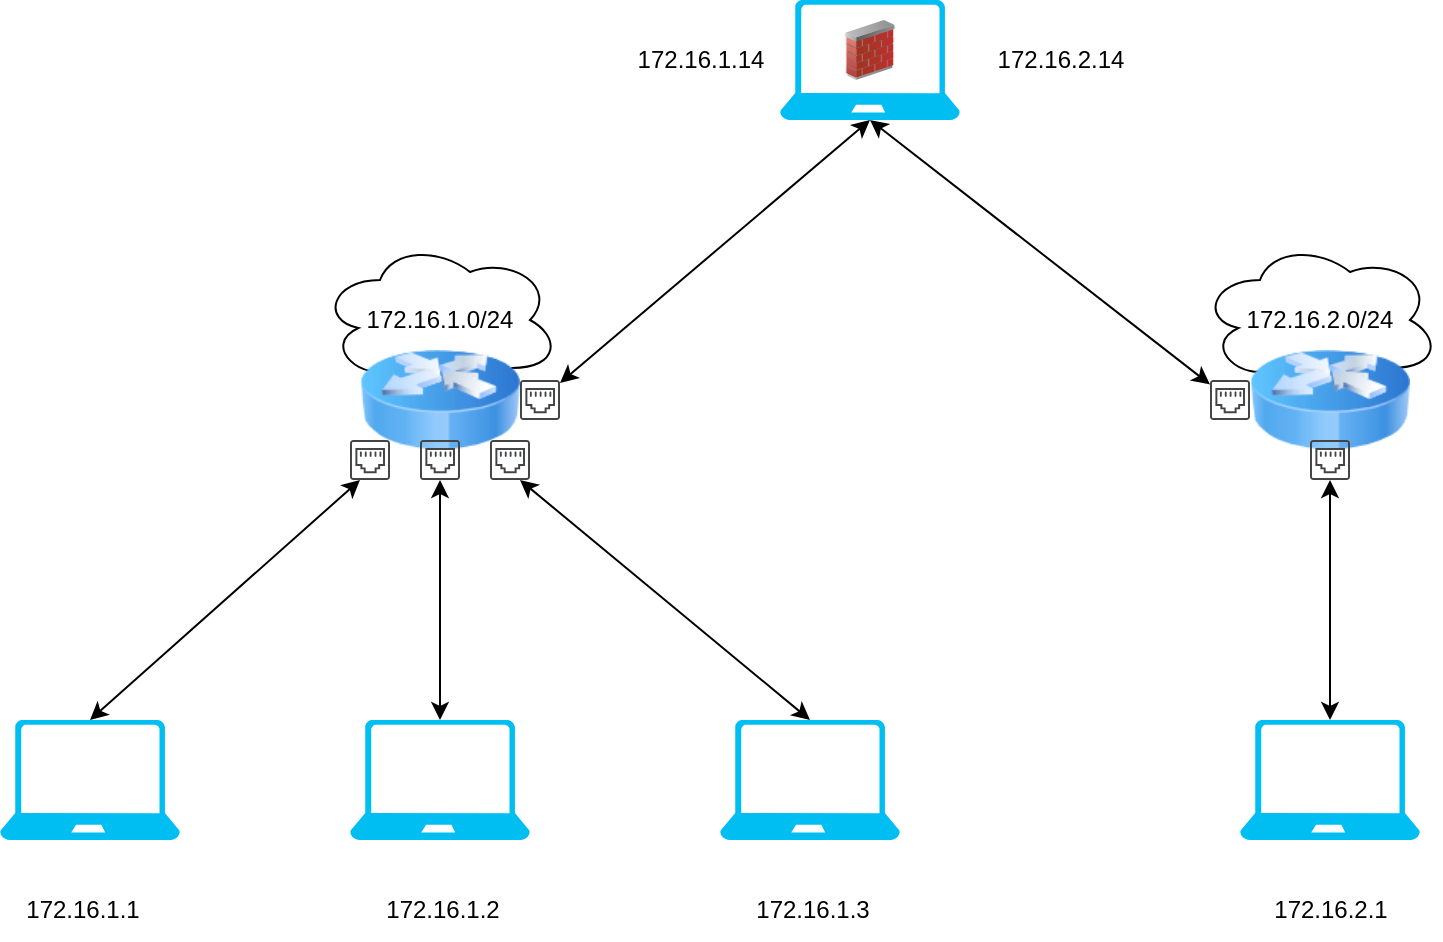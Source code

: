 <mxfile version="20.4.0" type="device"><diagram id="AZeDDNyvJMw1ssqk_b_f" name="Network"><mxGraphModel dx="1524" dy="612" grid="0" gridSize="10" guides="1" tooltips="1" connect="1" arrows="1" fold="1" page="1" pageScale="1" pageWidth="3300" pageHeight="4681" math="0" shadow="0"><root><mxCell id="0"/><mxCell id="1" parent="0"/><mxCell id="0vNPXvEgsvz2oWpcNufx-3" value="" style="verticalLabelPosition=bottom;html=1;verticalAlign=top;align=center;strokeColor=none;fillColor=#00BEF2;shape=mxgraph.azure.laptop;pointerEvents=1;" vertex="1" parent="1"><mxGeometry x="750" y="200" width="90" height="60" as="geometry"/></mxCell><mxCell id="0vNPXvEgsvz2oWpcNufx-4" value="" style="verticalLabelPosition=bottom;html=1;verticalAlign=top;align=center;strokeColor=none;fillColor=#00BEF2;shape=mxgraph.azure.laptop;pointerEvents=1;" vertex="1" parent="1"><mxGeometry x="360" y="560" width="90" height="60" as="geometry"/></mxCell><mxCell id="0vNPXvEgsvz2oWpcNufx-6" value="172.16.1.0/24" style="ellipse;shape=cloud;whiteSpace=wrap;html=1;" vertex="1" parent="1"><mxGeometry x="520" y="320" width="120" height="80" as="geometry"/></mxCell><mxCell id="0vNPXvEgsvz2oWpcNufx-7" value="" style="verticalLabelPosition=bottom;html=1;verticalAlign=top;align=center;strokeColor=none;fillColor=#00BEF2;shape=mxgraph.azure.laptop;pointerEvents=1;" vertex="1" parent="1"><mxGeometry x="535" y="560" width="90" height="60" as="geometry"/></mxCell><mxCell id="0vNPXvEgsvz2oWpcNufx-8" value="" style="verticalLabelPosition=bottom;html=1;verticalAlign=top;align=center;strokeColor=none;fillColor=#00BEF2;shape=mxgraph.azure.laptop;pointerEvents=1;" vertex="1" parent="1"><mxGeometry x="720" y="560" width="90" height="60" as="geometry"/></mxCell><mxCell id="0vNPXvEgsvz2oWpcNufx-10" value="172.16.2.0/24" style="ellipse;shape=cloud;whiteSpace=wrap;html=1;" vertex="1" parent="1"><mxGeometry x="960" y="320" width="120" height="80" as="geometry"/></mxCell><mxCell id="0vNPXvEgsvz2oWpcNufx-12" value="" style="image;html=1;image=img/lib/clip_art/networking/Firewall_02_128x128.png" vertex="1" parent="1"><mxGeometry x="775" y="210" width="40" height="30" as="geometry"/></mxCell><mxCell id="0vNPXvEgsvz2oWpcNufx-18" value="" style="verticalLabelPosition=bottom;html=1;verticalAlign=top;align=center;strokeColor=none;fillColor=#00BEF2;shape=mxgraph.azure.laptop;pointerEvents=1;" vertex="1" parent="1"><mxGeometry x="980" y="560" width="90" height="60" as="geometry"/></mxCell><mxCell id="0vNPXvEgsvz2oWpcNufx-19" value="" style="image;html=1;image=img/lib/clip_art/networking/Router_Icon_128x128.png" vertex="1" parent="1"><mxGeometry x="540" y="360" width="80" height="80" as="geometry"/></mxCell><mxCell id="0vNPXvEgsvz2oWpcNufx-21" value="" style="image;html=1;image=img/lib/clip_art/networking/Router_Icon_128x128.png" vertex="1" parent="1"><mxGeometry x="985" y="360" width="80" height="80" as="geometry"/></mxCell><mxCell id="0vNPXvEgsvz2oWpcNufx-23" value="" style="endArrow=classic;startArrow=classic;html=1;rounded=0;exitX=0.5;exitY=0;exitDx=0;exitDy=0;exitPerimeter=0;entryX=0;entryY=1;entryDx=0;entryDy=0;" edge="1" parent="1" source="0vNPXvEgsvz2oWpcNufx-4" target="0vNPXvEgsvz2oWpcNufx-19"><mxGeometry width="50" height="50" relative="1" as="geometry"><mxPoint x="640" y="380" as="sourcePoint"/><mxPoint x="690" y="330" as="targetPoint"/></mxGeometry></mxCell><mxCell id="0vNPXvEgsvz2oWpcNufx-26" value="" style="endArrow=classic;startArrow=classic;html=1;rounded=0;exitX=0.5;exitY=0;exitDx=0;exitDy=0;exitPerimeter=0;entryX=1;entryY=1;entryDx=0;entryDy=0;" edge="1" parent="1" source="0vNPXvEgsvz2oWpcNufx-8" target="0vNPXvEgsvz2oWpcNufx-19"><mxGeometry width="50" height="50" relative="1" as="geometry"><mxPoint x="415" y="570" as="sourcePoint"/><mxPoint x="550" y="450" as="targetPoint"/></mxGeometry></mxCell><mxCell id="0vNPXvEgsvz2oWpcNufx-27" value="" style="endArrow=classic;startArrow=classic;html=1;rounded=0;exitX=0.5;exitY=0;exitDx=0;exitDy=0;exitPerimeter=0;entryX=0.5;entryY=1;entryDx=0;entryDy=0;" edge="1" parent="1" source="0vNPXvEgsvz2oWpcNufx-7" target="0vNPXvEgsvz2oWpcNufx-19"><mxGeometry width="50" height="50" relative="1" as="geometry"><mxPoint x="415" y="570" as="sourcePoint"/><mxPoint x="550" y="450" as="targetPoint"/></mxGeometry></mxCell><mxCell id="0vNPXvEgsvz2oWpcNufx-29" value="" style="endArrow=classic;startArrow=classic;html=1;rounded=0;entryX=0.5;entryY=1;entryDx=0;entryDy=0;entryPerimeter=0;" edge="1" parent="1" source="0vNPXvEgsvz2oWpcNufx-38" target="0vNPXvEgsvz2oWpcNufx-3"><mxGeometry width="50" height="50" relative="1" as="geometry"><mxPoint x="950" y="390" as="sourcePoint"/><mxPoint x="805" y="270" as="targetPoint"/></mxGeometry></mxCell><mxCell id="0vNPXvEgsvz2oWpcNufx-30" value="" style="endArrow=classic;startArrow=classic;html=1;rounded=0;exitX=0.5;exitY=0;exitDx=0;exitDy=0;exitPerimeter=0;entryX=0.5;entryY=1;entryDx=0;entryDy=0;" edge="1" parent="1" source="0vNPXvEgsvz2oWpcNufx-18" target="0vNPXvEgsvz2oWpcNufx-21"><mxGeometry width="50" height="50" relative="1" as="geometry"><mxPoint x="735" y="570" as="sourcePoint"/><mxPoint x="630" y="450" as="targetPoint"/></mxGeometry></mxCell><mxCell id="0vNPXvEgsvz2oWpcNufx-31" value="" style="sketch=0;pointerEvents=1;shadow=0;dashed=0;html=1;strokeColor=none;fillColor=#434445;aspect=fixed;labelPosition=center;verticalLabelPosition=bottom;verticalAlign=top;align=center;outlineConnect=0;shape=mxgraph.vvd.ethernet_port;" vertex="1" parent="1"><mxGeometry x="605" y="420" width="20" height="20" as="geometry"/></mxCell><mxCell id="0vNPXvEgsvz2oWpcNufx-33" value="" style="sketch=0;pointerEvents=1;shadow=0;dashed=0;html=1;strokeColor=none;fillColor=#434445;aspect=fixed;labelPosition=center;verticalLabelPosition=bottom;verticalAlign=top;align=center;outlineConnect=0;shape=mxgraph.vvd.ethernet_port;" vertex="1" parent="1"><mxGeometry x="570" y="420" width="20" height="20" as="geometry"/></mxCell><mxCell id="0vNPXvEgsvz2oWpcNufx-34" value="" style="sketch=0;pointerEvents=1;shadow=0;dashed=0;html=1;strokeColor=none;fillColor=#434445;aspect=fixed;labelPosition=center;verticalLabelPosition=bottom;verticalAlign=top;align=center;outlineConnect=0;shape=mxgraph.vvd.ethernet_port;" vertex="1" parent="1"><mxGeometry x="535" y="420" width="20" height="20" as="geometry"/></mxCell><mxCell id="0vNPXvEgsvz2oWpcNufx-35" value="" style="sketch=0;pointerEvents=1;shadow=0;dashed=0;html=1;strokeColor=none;fillColor=#434445;aspect=fixed;labelPosition=center;verticalLabelPosition=bottom;verticalAlign=top;align=center;outlineConnect=0;shape=mxgraph.vvd.ethernet_port;" vertex="1" parent="1"><mxGeometry x="1015" y="420" width="20" height="20" as="geometry"/></mxCell><mxCell id="0vNPXvEgsvz2oWpcNufx-36" value="" style="sketch=0;pointerEvents=1;shadow=0;dashed=0;html=1;strokeColor=none;fillColor=#434445;aspect=fixed;labelPosition=center;verticalLabelPosition=bottom;verticalAlign=top;align=center;outlineConnect=0;shape=mxgraph.vvd.ethernet_port;" vertex="1" parent="1"><mxGeometry x="620" y="390" width="20" height="20" as="geometry"/></mxCell><mxCell id="0vNPXvEgsvz2oWpcNufx-38" value="" style="sketch=0;pointerEvents=1;shadow=0;dashed=0;html=1;strokeColor=none;fillColor=#434445;aspect=fixed;labelPosition=center;verticalLabelPosition=bottom;verticalAlign=top;align=center;outlineConnect=0;shape=mxgraph.vvd.ethernet_port;" vertex="1" parent="1"><mxGeometry x="965" y="390" width="20" height="20" as="geometry"/></mxCell><mxCell id="0vNPXvEgsvz2oWpcNufx-39" value="" style="endArrow=classic;startArrow=classic;html=1;rounded=0;entryX=0.5;entryY=1;entryDx=0;entryDy=0;entryPerimeter=0;" edge="1" parent="1" source="0vNPXvEgsvz2oWpcNufx-36" target="0vNPXvEgsvz2oWpcNufx-3"><mxGeometry width="50" height="50" relative="1" as="geometry"><mxPoint x="975" y="402.222" as="sourcePoint"/><mxPoint x="805" y="270" as="targetPoint"/></mxGeometry></mxCell><mxCell id="0vNPXvEgsvz2oWpcNufx-41" value="172.16.1.1" style="text;html=1;align=center;verticalAlign=middle;resizable=0;points=[];autosize=1;strokeColor=none;fillColor=none;" vertex="1" parent="1"><mxGeometry x="363" y="642" width="75" height="26" as="geometry"/></mxCell><mxCell id="0vNPXvEgsvz2oWpcNufx-42" value="172.16.1.2" style="text;html=1;align=center;verticalAlign=middle;resizable=0;points=[];autosize=1;strokeColor=none;fillColor=none;" vertex="1" parent="1"><mxGeometry x="543" y="642" width="75" height="26" as="geometry"/></mxCell><mxCell id="0vNPXvEgsvz2oWpcNufx-43" value="172.16.1.3" style="text;html=1;align=center;verticalAlign=middle;resizable=0;points=[];autosize=1;strokeColor=none;fillColor=none;" vertex="1" parent="1"><mxGeometry x="728" y="642" width="75" height="26" as="geometry"/></mxCell><mxCell id="0vNPXvEgsvz2oWpcNufx-44" value="172.16.1.14" style="text;html=1;align=center;verticalAlign=middle;resizable=0;points=[];autosize=1;strokeColor=none;fillColor=none;" vertex="1" parent="1"><mxGeometry x="665" y="215" width="90" height="30" as="geometry"/></mxCell><mxCell id="0vNPXvEgsvz2oWpcNufx-45" value="172.16.2.1" style="text;html=1;align=center;verticalAlign=middle;resizable=0;points=[];autosize=1;strokeColor=none;fillColor=none;" vertex="1" parent="1"><mxGeometry x="985" y="640" width="80" height="30" as="geometry"/></mxCell><mxCell id="0vNPXvEgsvz2oWpcNufx-46" value="172.16.2.14" style="text;html=1;align=center;verticalAlign=middle;resizable=0;points=[];autosize=1;strokeColor=none;fillColor=none;" vertex="1" parent="1"><mxGeometry x="845" y="215" width="90" height="30" as="geometry"/></mxCell></root></mxGraphModel></diagram></mxfile>
